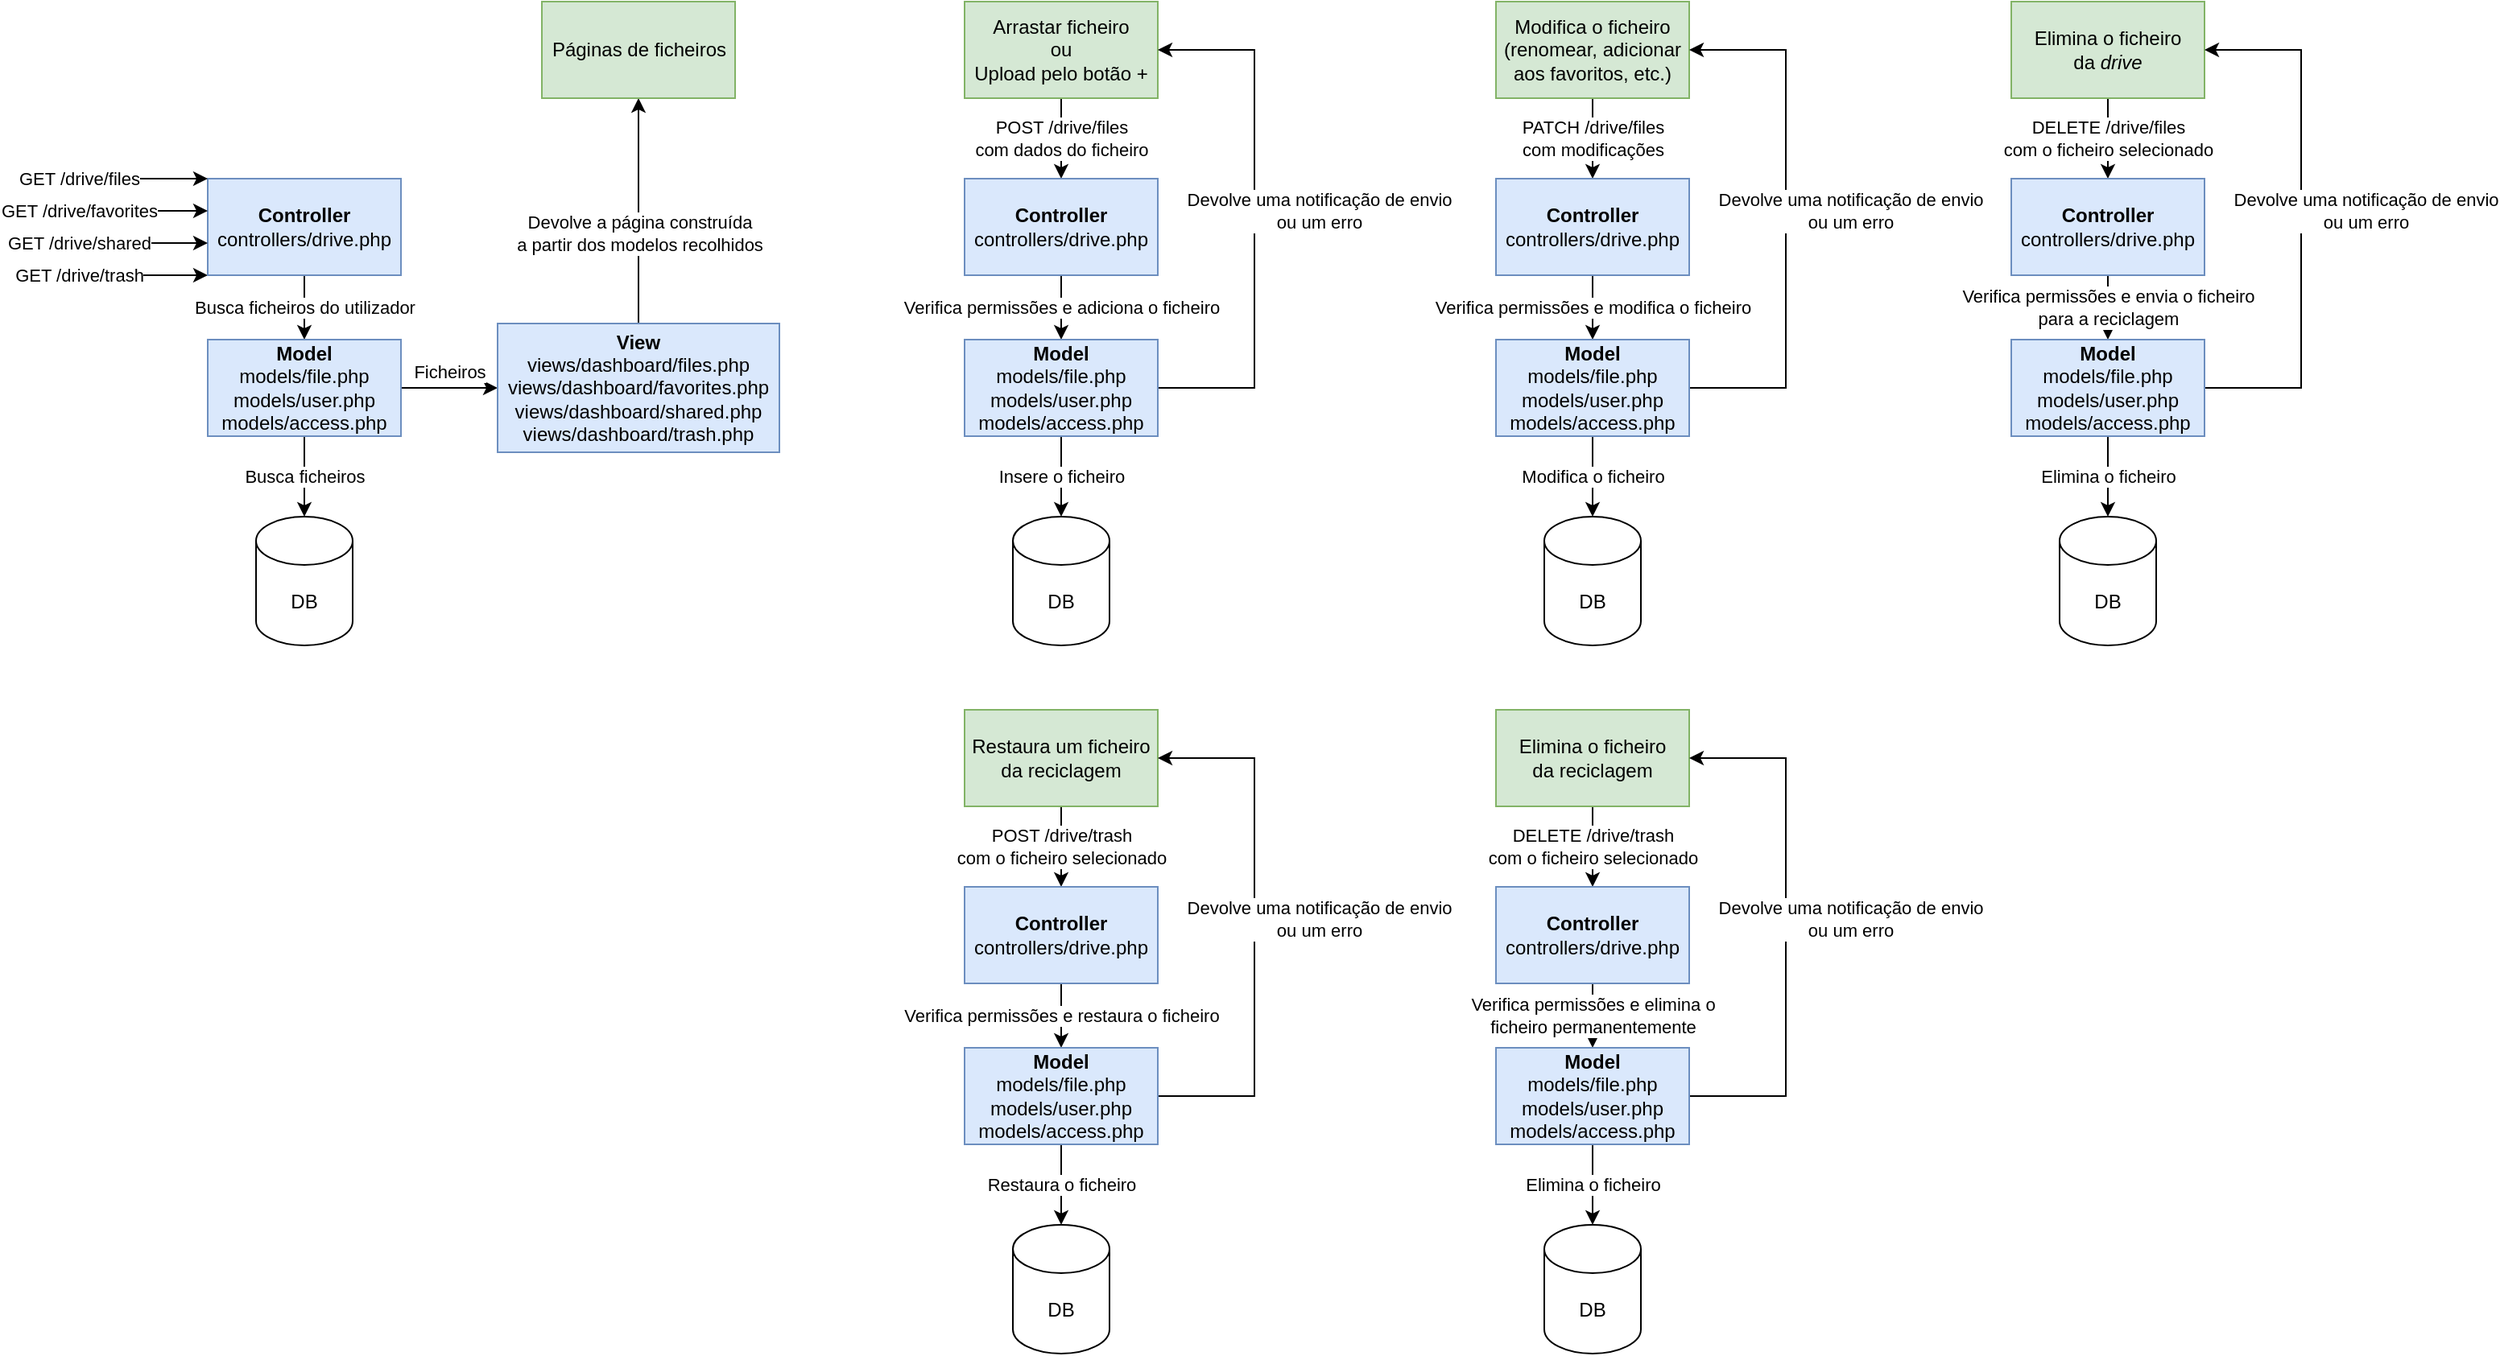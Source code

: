 <mxfile version="16.2.2" type="device"><diagram id="f63h3hfk-DI_PFLd-nH0" name="Page-1"><mxGraphModel dx="3291" dy="1878" grid="1" gridSize="10" guides="1" tooltips="1" connect="1" arrows="1" fold="1" page="1" pageScale="1" pageWidth="1700" pageHeight="1100" math="0" shadow="0"><root><mxCell id="0"/><mxCell id="1" parent="0"/><mxCell id="7WD_b7WuQylbHmAeUIXa-3" value="GET /drive/trash" style="edgeStyle=orthogonalEdgeStyle;rounded=0;orthogonalLoop=1;jettySize=auto;html=1;exitX=0;exitY=1;exitDx=0;exitDy=0;startArrow=classic;startFill=1;endArrow=none;endFill=0;" edge="1" parent="1" source="7WD_b7WuQylbHmAeUIXa-1"><mxGeometry x="0.6" relative="1" as="geometry"><mxPoint x="80" y="360" as="targetPoint"/><Array as="points"><mxPoint x="160" y="360"/><mxPoint x="160" y="360"/></Array><mxPoint as="offset"/></mxGeometry></mxCell><mxCell id="7WD_b7WuQylbHmAeUIXa-8" value="Busca ficheiros do utilizador" style="edgeStyle=orthogonalEdgeStyle;rounded=0;orthogonalLoop=1;jettySize=auto;html=1;startArrow=none;startFill=0;endArrow=classic;endFill=1;" edge="1" parent="1" source="7WD_b7WuQylbHmAeUIXa-1" target="7WD_b7WuQylbHmAeUIXa-7"><mxGeometry relative="1" as="geometry"/></mxCell><mxCell id="7WD_b7WuQylbHmAeUIXa-1" value="&lt;div&gt;&lt;b&gt;Controller&lt;/b&gt;&lt;/div&gt;&lt;div&gt;controllers/drive.php&lt;br&gt;&lt;/div&gt;" style="rounded=0;whiteSpace=wrap;html=1;fillColor=#dae8fc;strokeColor=#6c8ebf;" vertex="1" parent="1"><mxGeometry x="180" y="300" width="120" height="60" as="geometry"/></mxCell><mxCell id="7WD_b7WuQylbHmAeUIXa-4" value="GET /drive/shared" style="edgeStyle=orthogonalEdgeStyle;rounded=0;orthogonalLoop=1;jettySize=auto;html=1;exitX=0;exitY=1;exitDx=0;exitDy=0;startArrow=classic;startFill=1;endArrow=none;endFill=0;" edge="1" parent="1"><mxGeometry x="0.6" relative="1" as="geometry"><mxPoint x="80" y="340" as="targetPoint"/><mxPoint x="180" y="340" as="sourcePoint"/><Array as="points"><mxPoint x="160" y="340"/><mxPoint x="160" y="340"/></Array><mxPoint as="offset"/></mxGeometry></mxCell><mxCell id="7WD_b7WuQylbHmAeUIXa-5" value="GET /drive/favorites" style="edgeStyle=orthogonalEdgeStyle;rounded=0;orthogonalLoop=1;jettySize=auto;html=1;exitX=0;exitY=1;exitDx=0;exitDy=0;startArrow=classic;startFill=1;endArrow=none;endFill=0;" edge="1" parent="1"><mxGeometry x="0.6" relative="1" as="geometry"><mxPoint x="80" y="320" as="targetPoint"/><mxPoint x="180" y="320" as="sourcePoint"/><Array as="points"><mxPoint x="160" y="320"/><mxPoint x="160" y="320"/></Array><mxPoint as="offset"/></mxGeometry></mxCell><mxCell id="7WD_b7WuQylbHmAeUIXa-6" value="GET /drive/files" style="edgeStyle=orthogonalEdgeStyle;rounded=0;orthogonalLoop=1;jettySize=auto;html=1;exitX=0;exitY=1;exitDx=0;exitDy=0;startArrow=classic;startFill=1;endArrow=none;endFill=0;" edge="1" parent="1"><mxGeometry x="0.6" relative="1" as="geometry"><mxPoint x="80" y="300" as="targetPoint"/><mxPoint x="180" y="300" as="sourcePoint"/><Array as="points"><mxPoint x="130" y="300"/><mxPoint x="130" y="300"/></Array><mxPoint as="offset"/></mxGeometry></mxCell><mxCell id="7WD_b7WuQylbHmAeUIXa-10" value="Ficheiros" style="edgeStyle=orthogonalEdgeStyle;rounded=0;orthogonalLoop=1;jettySize=auto;html=1;startArrow=none;startFill=0;endArrow=classic;endFill=1;" edge="1" parent="1" source="7WD_b7WuQylbHmAeUIXa-7" target="7WD_b7WuQylbHmAeUIXa-9"><mxGeometry y="10" relative="1" as="geometry"><mxPoint as="offset"/></mxGeometry></mxCell><mxCell id="7WD_b7WuQylbHmAeUIXa-16" value="&lt;div&gt;Busca ficheiros&lt;/div&gt;" style="edgeStyle=orthogonalEdgeStyle;rounded=0;orthogonalLoop=1;jettySize=auto;html=1;startArrow=none;startFill=0;endArrow=classic;endFill=1;" edge="1" parent="1" source="7WD_b7WuQylbHmAeUIXa-7" target="7WD_b7WuQylbHmAeUIXa-14"><mxGeometry relative="1" as="geometry"/></mxCell><mxCell id="7WD_b7WuQylbHmAeUIXa-7" value="&lt;div&gt;&lt;b&gt;Model&lt;/b&gt;&lt;br&gt;&lt;/div&gt;&lt;div&gt;models/file.php&lt;/div&gt;&lt;div&gt;models/user.php&lt;/div&gt;&lt;div&gt;models/access.php&lt;br&gt;&lt;/div&gt;" style="rounded=0;whiteSpace=wrap;html=1;fillColor=#dae8fc;strokeColor=#6c8ebf;" vertex="1" parent="1"><mxGeometry x="180" y="400" width="120" height="60" as="geometry"/></mxCell><mxCell id="7WD_b7WuQylbHmAeUIXa-12" style="edgeStyle=orthogonalEdgeStyle;rounded=0;orthogonalLoop=1;jettySize=auto;html=1;exitX=0.5;exitY=0;exitDx=0;exitDy=0;entryX=0.5;entryY=1;entryDx=0;entryDy=0;startArrow=none;startFill=0;endArrow=classic;endFill=1;" edge="1" parent="1" source="7WD_b7WuQylbHmAeUIXa-9" target="7WD_b7WuQylbHmAeUIXa-11"><mxGeometry relative="1" as="geometry"/></mxCell><mxCell id="7WD_b7WuQylbHmAeUIXa-13" value="&lt;div&gt;Devolve a página construída &lt;br&gt;&lt;/div&gt;&lt;div&gt;a partir dos modelos recolhidos&lt;/div&gt;" style="edgeLabel;html=1;align=center;verticalAlign=middle;resizable=0;points=[];" vertex="1" connectable="0" parent="7WD_b7WuQylbHmAeUIXa-12"><mxGeometry x="-0.2" y="1" relative="1" as="geometry"><mxPoint x="1" as="offset"/></mxGeometry></mxCell><mxCell id="7WD_b7WuQylbHmAeUIXa-9" value="&lt;div&gt;&lt;b&gt;View&lt;/b&gt;&lt;br&gt;&lt;/div&gt;&lt;div&gt;views/dashboard/files.php&lt;/div&gt;&lt;div&gt;views/dashboard/favorites.php&lt;/div&gt;&lt;div&gt;views/dashboard/shared.php&lt;/div&gt;&lt;div&gt;views/dashboard/trash.php&lt;/div&gt;" style="rounded=0;whiteSpace=wrap;html=1;fillColor=#dae8fc;strokeColor=#6c8ebf;" vertex="1" parent="1"><mxGeometry x="360" y="390" width="175" height="80" as="geometry"/></mxCell><mxCell id="7WD_b7WuQylbHmAeUIXa-11" value="Páginas de ficheiros" style="rounded=0;whiteSpace=wrap;html=1;fillColor=#d5e8d4;strokeColor=#82b366;" vertex="1" parent="1"><mxGeometry x="387.5" y="190" width="120" height="60" as="geometry"/></mxCell><mxCell id="7WD_b7WuQylbHmAeUIXa-14" value="DB" style="shape=cylinder3;whiteSpace=wrap;html=1;boundedLbl=1;backgroundOutline=1;size=15;" vertex="1" parent="1"><mxGeometry x="210" y="510" width="60" height="80" as="geometry"/></mxCell><mxCell id="7WD_b7WuQylbHmAeUIXa-19" value="&lt;div&gt;POST /drive/files&lt;/div&gt;&lt;div&gt;com dados do ficheiro&lt;br&gt;&lt;/div&gt;" style="edgeStyle=orthogonalEdgeStyle;rounded=0;orthogonalLoop=1;jettySize=auto;html=1;startArrow=none;startFill=0;endArrow=classic;endFill=1;" edge="1" parent="1" source="7WD_b7WuQylbHmAeUIXa-17" target="7WD_b7WuQylbHmAeUIXa-18"><mxGeometry relative="1" as="geometry"/></mxCell><mxCell id="7WD_b7WuQylbHmAeUIXa-17" value="&lt;div&gt;Arrastar ficheiro&lt;/div&gt;&lt;div&gt;ou&lt;/div&gt;&lt;div&gt;Upload pelo botão +&lt;br&gt;&lt;/div&gt;" style="rounded=0;whiteSpace=wrap;html=1;fillColor=#d5e8d4;strokeColor=#82b366;" vertex="1" parent="1"><mxGeometry x="650" y="190" width="120" height="60" as="geometry"/></mxCell><mxCell id="7WD_b7WuQylbHmAeUIXa-22" value="Verifica permissões e adiciona o ficheiro" style="edgeStyle=orthogonalEdgeStyle;rounded=0;orthogonalLoop=1;jettySize=auto;html=1;startArrow=none;startFill=0;endArrow=classic;endFill=1;" edge="1" parent="1" source="7WD_b7WuQylbHmAeUIXa-18" target="7WD_b7WuQylbHmAeUIXa-20"><mxGeometry relative="1" as="geometry"/></mxCell><mxCell id="7WD_b7WuQylbHmAeUIXa-18" value="&lt;div&gt;&lt;b&gt;Controller&lt;/b&gt;&lt;/div&gt;&lt;div&gt;controllers/drive.php&lt;br&gt;&lt;/div&gt;" style="rounded=0;whiteSpace=wrap;html=1;fillColor=#dae8fc;strokeColor=#6c8ebf;" vertex="1" parent="1"><mxGeometry x="650" y="300" width="120" height="60" as="geometry"/></mxCell><mxCell id="7WD_b7WuQylbHmAeUIXa-24" value="Insere o ficheiro" style="edgeStyle=orthogonalEdgeStyle;rounded=0;orthogonalLoop=1;jettySize=auto;html=1;startArrow=none;startFill=0;endArrow=classic;endFill=1;" edge="1" parent="1" source="7WD_b7WuQylbHmAeUIXa-20" target="7WD_b7WuQylbHmAeUIXa-23"><mxGeometry relative="1" as="geometry"/></mxCell><mxCell id="7WD_b7WuQylbHmAeUIXa-25" style="edgeStyle=orthogonalEdgeStyle;rounded=0;orthogonalLoop=1;jettySize=auto;html=1;startArrow=none;startFill=0;endArrow=classic;endFill=1;entryX=1;entryY=0.5;entryDx=0;entryDy=0;" edge="1" parent="1" source="7WD_b7WuQylbHmAeUIXa-20" target="7WD_b7WuQylbHmAeUIXa-17"><mxGeometry relative="1" as="geometry"><mxPoint x="860" y="220" as="targetPoint"/><Array as="points"><mxPoint x="830" y="430"/><mxPoint x="830" y="220"/></Array></mxGeometry></mxCell><mxCell id="7WD_b7WuQylbHmAeUIXa-26" value="&lt;div&gt;Devolve uma notificação de envio&lt;/div&gt;&lt;div&gt;ou um erro&lt;br&gt;&lt;/div&gt;" style="edgeLabel;html=1;align=center;verticalAlign=middle;resizable=0;points=[];" vertex="1" connectable="0" parent="7WD_b7WuQylbHmAeUIXa-25"><mxGeometry x="0.091" y="-3" relative="1" as="geometry"><mxPoint x="37" y="10" as="offset"/></mxGeometry></mxCell><mxCell id="7WD_b7WuQylbHmAeUIXa-20" value="&lt;div&gt;&lt;b&gt;Model&lt;/b&gt;&lt;br&gt;&lt;/div&gt;&lt;div&gt;models/file.php&lt;/div&gt;&lt;div&gt;models/user.php&lt;/div&gt;&lt;div&gt;models/access.php&lt;br&gt;&lt;/div&gt;" style="rounded=0;whiteSpace=wrap;html=1;fillColor=#dae8fc;strokeColor=#6c8ebf;" vertex="1" parent="1"><mxGeometry x="650" y="400" width="120" height="60" as="geometry"/></mxCell><mxCell id="7WD_b7WuQylbHmAeUIXa-23" value="DB" style="shape=cylinder3;whiteSpace=wrap;html=1;boundedLbl=1;backgroundOutline=1;size=15;" vertex="1" parent="1"><mxGeometry x="680" y="510" width="60" height="80" as="geometry"/></mxCell><mxCell id="7WD_b7WuQylbHmAeUIXa-27" value="&lt;div&gt;PATCH /drive/files&lt;/div&gt;&lt;div&gt;com modificações&lt;br&gt;&lt;/div&gt;" style="edgeStyle=orthogonalEdgeStyle;rounded=0;orthogonalLoop=1;jettySize=auto;html=1;startArrow=none;startFill=0;endArrow=classic;endFill=1;" edge="1" parent="1" source="7WD_b7WuQylbHmAeUIXa-28" target="7WD_b7WuQylbHmAeUIXa-30"><mxGeometry relative="1" as="geometry"/></mxCell><mxCell id="7WD_b7WuQylbHmAeUIXa-28" value="&lt;div&gt;Modifica o ficheiro&lt;/div&gt;&lt;div&gt;(renomear, adicionar aos favoritos, etc.)&lt;br&gt;&lt;/div&gt;" style="rounded=0;whiteSpace=wrap;html=1;fillColor=#d5e8d4;strokeColor=#82b366;" vertex="1" parent="1"><mxGeometry x="980" y="190" width="120" height="60" as="geometry"/></mxCell><mxCell id="7WD_b7WuQylbHmAeUIXa-29" value="Verifica permissões e modifica o ficheiro" style="edgeStyle=orthogonalEdgeStyle;rounded=0;orthogonalLoop=1;jettySize=auto;html=1;startArrow=none;startFill=0;endArrow=classic;endFill=1;" edge="1" parent="1" source="7WD_b7WuQylbHmAeUIXa-30" target="7WD_b7WuQylbHmAeUIXa-34"><mxGeometry relative="1" as="geometry"/></mxCell><mxCell id="7WD_b7WuQylbHmAeUIXa-30" value="&lt;div&gt;&lt;b&gt;Controller&lt;/b&gt;&lt;/div&gt;&lt;div&gt;controllers/drive.php&lt;br&gt;&lt;/div&gt;" style="rounded=0;whiteSpace=wrap;html=1;fillColor=#dae8fc;strokeColor=#6c8ebf;" vertex="1" parent="1"><mxGeometry x="980" y="300" width="120" height="60" as="geometry"/></mxCell><mxCell id="7WD_b7WuQylbHmAeUIXa-31" value="Modifica o ficheiro" style="edgeStyle=orthogonalEdgeStyle;rounded=0;orthogonalLoop=1;jettySize=auto;html=1;startArrow=none;startFill=0;endArrow=classic;endFill=1;" edge="1" parent="1" source="7WD_b7WuQylbHmAeUIXa-34" target="7WD_b7WuQylbHmAeUIXa-35"><mxGeometry relative="1" as="geometry"/></mxCell><mxCell id="7WD_b7WuQylbHmAeUIXa-32" style="edgeStyle=orthogonalEdgeStyle;rounded=0;orthogonalLoop=1;jettySize=auto;html=1;startArrow=none;startFill=0;endArrow=classic;endFill=1;entryX=1;entryY=0.5;entryDx=0;entryDy=0;" edge="1" parent="1" source="7WD_b7WuQylbHmAeUIXa-34" target="7WD_b7WuQylbHmAeUIXa-28"><mxGeometry relative="1" as="geometry"><mxPoint x="1190" y="220" as="targetPoint"/><Array as="points"><mxPoint x="1160" y="430"/><mxPoint x="1160" y="220"/></Array></mxGeometry></mxCell><mxCell id="7WD_b7WuQylbHmAeUIXa-33" value="&lt;div&gt;Devolve uma notificação de envio&lt;/div&gt;&lt;div&gt;ou um erro&lt;br&gt;&lt;/div&gt;" style="edgeLabel;html=1;align=center;verticalAlign=middle;resizable=0;points=[];" vertex="1" connectable="0" parent="7WD_b7WuQylbHmAeUIXa-32"><mxGeometry x="0.091" y="-3" relative="1" as="geometry"><mxPoint x="37" y="10" as="offset"/></mxGeometry></mxCell><mxCell id="7WD_b7WuQylbHmAeUIXa-34" value="&lt;div&gt;&lt;b&gt;Model&lt;/b&gt;&lt;br&gt;&lt;/div&gt;&lt;div&gt;models/file.php&lt;/div&gt;&lt;div&gt;models/user.php&lt;/div&gt;&lt;div&gt;models/access.php&lt;br&gt;&lt;/div&gt;" style="rounded=0;whiteSpace=wrap;html=1;fillColor=#dae8fc;strokeColor=#6c8ebf;" vertex="1" parent="1"><mxGeometry x="980" y="400" width="120" height="60" as="geometry"/></mxCell><mxCell id="7WD_b7WuQylbHmAeUIXa-35" value="DB" style="shape=cylinder3;whiteSpace=wrap;html=1;boundedLbl=1;backgroundOutline=1;size=15;" vertex="1" parent="1"><mxGeometry x="1010" y="510" width="60" height="80" as="geometry"/></mxCell><mxCell id="7WD_b7WuQylbHmAeUIXa-36" value="&lt;div&gt;DELETE /drive/files&lt;/div&gt;&lt;div&gt;com o ficheiro selecionado&lt;br&gt;&lt;/div&gt;" style="edgeStyle=orthogonalEdgeStyle;rounded=0;orthogonalLoop=1;jettySize=auto;html=1;startArrow=none;startFill=0;endArrow=classic;endFill=1;" edge="1" parent="1" source="7WD_b7WuQylbHmAeUIXa-37" target="7WD_b7WuQylbHmAeUIXa-39"><mxGeometry relative="1" as="geometry"/></mxCell><mxCell id="7WD_b7WuQylbHmAeUIXa-37" value="&lt;div&gt;Elimina o ficheiro&lt;/div&gt;&lt;div&gt;da &lt;i&gt;drive&lt;/i&gt;&lt;br&gt;&lt;/div&gt;" style="rounded=0;whiteSpace=wrap;html=1;fillColor=#d5e8d4;strokeColor=#82b366;" vertex="1" parent="1"><mxGeometry x="1300" y="190" width="120" height="60" as="geometry"/></mxCell><mxCell id="7WD_b7WuQylbHmAeUIXa-38" value="&lt;div&gt;Verifica permissões e envia o ficheiro&lt;/div&gt;&lt;div&gt;para a reciclagem&lt;br&gt;&lt;/div&gt;" style="edgeStyle=orthogonalEdgeStyle;rounded=0;orthogonalLoop=1;jettySize=auto;html=1;startArrow=none;startFill=0;endArrow=classic;endFill=1;" edge="1" parent="1" source="7WD_b7WuQylbHmAeUIXa-39" target="7WD_b7WuQylbHmAeUIXa-43"><mxGeometry relative="1" as="geometry"/></mxCell><mxCell id="7WD_b7WuQylbHmAeUIXa-39" value="&lt;div&gt;&lt;b&gt;Controller&lt;/b&gt;&lt;/div&gt;&lt;div&gt;controllers/drive.php&lt;br&gt;&lt;/div&gt;" style="rounded=0;whiteSpace=wrap;html=1;fillColor=#dae8fc;strokeColor=#6c8ebf;" vertex="1" parent="1"><mxGeometry x="1300" y="300" width="120" height="60" as="geometry"/></mxCell><mxCell id="7WD_b7WuQylbHmAeUIXa-40" value="Elimina o ficheiro" style="edgeStyle=orthogonalEdgeStyle;rounded=0;orthogonalLoop=1;jettySize=auto;html=1;startArrow=none;startFill=0;endArrow=classic;endFill=1;" edge="1" parent="1" source="7WD_b7WuQylbHmAeUIXa-43" target="7WD_b7WuQylbHmAeUIXa-44"><mxGeometry relative="1" as="geometry"/></mxCell><mxCell id="7WD_b7WuQylbHmAeUIXa-41" style="edgeStyle=orthogonalEdgeStyle;rounded=0;orthogonalLoop=1;jettySize=auto;html=1;startArrow=none;startFill=0;endArrow=classic;endFill=1;entryX=1;entryY=0.5;entryDx=0;entryDy=0;" edge="1" parent="1" source="7WD_b7WuQylbHmAeUIXa-43" target="7WD_b7WuQylbHmAeUIXa-37"><mxGeometry relative="1" as="geometry"><mxPoint x="1510" y="220" as="targetPoint"/><Array as="points"><mxPoint x="1480" y="430"/><mxPoint x="1480" y="220"/></Array></mxGeometry></mxCell><mxCell id="7WD_b7WuQylbHmAeUIXa-42" value="&lt;div&gt;Devolve uma notificação de envio&lt;/div&gt;&lt;div&gt;ou um erro&lt;br&gt;&lt;/div&gt;" style="edgeLabel;html=1;align=center;verticalAlign=middle;resizable=0;points=[];" vertex="1" connectable="0" parent="7WD_b7WuQylbHmAeUIXa-41"><mxGeometry x="0.091" y="-3" relative="1" as="geometry"><mxPoint x="37" y="10" as="offset"/></mxGeometry></mxCell><mxCell id="7WD_b7WuQylbHmAeUIXa-43" value="&lt;div&gt;&lt;b&gt;Model&lt;/b&gt;&lt;br&gt;&lt;/div&gt;&lt;div&gt;models/file.php&lt;/div&gt;&lt;div&gt;models/user.php&lt;/div&gt;&lt;div&gt;models/access.php&lt;br&gt;&lt;/div&gt;" style="rounded=0;whiteSpace=wrap;html=1;fillColor=#dae8fc;strokeColor=#6c8ebf;" vertex="1" parent="1"><mxGeometry x="1300" y="400" width="120" height="60" as="geometry"/></mxCell><mxCell id="7WD_b7WuQylbHmAeUIXa-44" value="DB" style="shape=cylinder3;whiteSpace=wrap;html=1;boundedLbl=1;backgroundOutline=1;size=15;" vertex="1" parent="1"><mxGeometry x="1330" y="510" width="60" height="80" as="geometry"/></mxCell><mxCell id="7WD_b7WuQylbHmAeUIXa-45" value="&lt;div&gt;POST /drive/trash&lt;/div&gt;&lt;div&gt;com o ficheiro selecionado&lt;br&gt;&lt;/div&gt;" style="edgeStyle=orthogonalEdgeStyle;rounded=0;orthogonalLoop=1;jettySize=auto;html=1;startArrow=none;startFill=0;endArrow=classic;endFill=1;" edge="1" parent="1" source="7WD_b7WuQylbHmAeUIXa-46" target="7WD_b7WuQylbHmAeUIXa-48"><mxGeometry relative="1" as="geometry"/></mxCell><mxCell id="7WD_b7WuQylbHmAeUIXa-46" value="Restaura um ficheiro da reciclagem" style="rounded=0;whiteSpace=wrap;html=1;fillColor=#d5e8d4;strokeColor=#82b366;" vertex="1" parent="1"><mxGeometry x="650" y="630" width="120" height="60" as="geometry"/></mxCell><mxCell id="7WD_b7WuQylbHmAeUIXa-47" value="&lt;div&gt;Verifica permissões e restaura o ficheiro&lt;br&gt;&lt;/div&gt;" style="edgeStyle=orthogonalEdgeStyle;rounded=0;orthogonalLoop=1;jettySize=auto;html=1;startArrow=none;startFill=0;endArrow=classic;endFill=1;" edge="1" parent="1" source="7WD_b7WuQylbHmAeUIXa-48" target="7WD_b7WuQylbHmAeUIXa-52"><mxGeometry relative="1" as="geometry"/></mxCell><mxCell id="7WD_b7WuQylbHmAeUIXa-48" value="&lt;div&gt;&lt;b&gt;Controller&lt;/b&gt;&lt;/div&gt;&lt;div&gt;controllers/drive.php&lt;br&gt;&lt;/div&gt;" style="rounded=0;whiteSpace=wrap;html=1;fillColor=#dae8fc;strokeColor=#6c8ebf;" vertex="1" parent="1"><mxGeometry x="650" y="740" width="120" height="60" as="geometry"/></mxCell><mxCell id="7WD_b7WuQylbHmAeUIXa-49" value="Restaura o ficheiro" style="edgeStyle=orthogonalEdgeStyle;rounded=0;orthogonalLoop=1;jettySize=auto;html=1;startArrow=none;startFill=0;endArrow=classic;endFill=1;" edge="1" parent="1" source="7WD_b7WuQylbHmAeUIXa-52" target="7WD_b7WuQylbHmAeUIXa-53"><mxGeometry relative="1" as="geometry"/></mxCell><mxCell id="7WD_b7WuQylbHmAeUIXa-50" style="edgeStyle=orthogonalEdgeStyle;rounded=0;orthogonalLoop=1;jettySize=auto;html=1;startArrow=none;startFill=0;endArrow=classic;endFill=1;entryX=1;entryY=0.5;entryDx=0;entryDy=0;" edge="1" parent="1" source="7WD_b7WuQylbHmAeUIXa-52" target="7WD_b7WuQylbHmAeUIXa-46"><mxGeometry relative="1" as="geometry"><mxPoint x="860" y="660" as="targetPoint"/><Array as="points"><mxPoint x="830" y="870"/><mxPoint x="830" y="660"/></Array></mxGeometry></mxCell><mxCell id="7WD_b7WuQylbHmAeUIXa-51" value="&lt;div&gt;Devolve uma notificação de envio&lt;/div&gt;&lt;div&gt;ou um erro&lt;br&gt;&lt;/div&gt;" style="edgeLabel;html=1;align=center;verticalAlign=middle;resizable=0;points=[];" vertex="1" connectable="0" parent="7WD_b7WuQylbHmAeUIXa-50"><mxGeometry x="0.091" y="-3" relative="1" as="geometry"><mxPoint x="37" y="10" as="offset"/></mxGeometry></mxCell><mxCell id="7WD_b7WuQylbHmAeUIXa-52" value="&lt;div&gt;&lt;b&gt;Model&lt;/b&gt;&lt;br&gt;&lt;/div&gt;&lt;div&gt;models/file.php&lt;/div&gt;&lt;div&gt;models/user.php&lt;/div&gt;&lt;div&gt;models/access.php&lt;br&gt;&lt;/div&gt;" style="rounded=0;whiteSpace=wrap;html=1;fillColor=#dae8fc;strokeColor=#6c8ebf;" vertex="1" parent="1"><mxGeometry x="650" y="840" width="120" height="60" as="geometry"/></mxCell><mxCell id="7WD_b7WuQylbHmAeUIXa-53" value="DB" style="shape=cylinder3;whiteSpace=wrap;html=1;boundedLbl=1;backgroundOutline=1;size=15;" vertex="1" parent="1"><mxGeometry x="680" y="950" width="60" height="80" as="geometry"/></mxCell><mxCell id="7WD_b7WuQylbHmAeUIXa-54" value="&lt;div&gt;DELETE /drive/trash&lt;/div&gt;&lt;div&gt;com o ficheiro selecionado&lt;br&gt;&lt;/div&gt;" style="edgeStyle=orthogonalEdgeStyle;rounded=0;orthogonalLoop=1;jettySize=auto;html=1;startArrow=none;startFill=0;endArrow=classic;endFill=1;" edge="1" parent="1" source="7WD_b7WuQylbHmAeUIXa-55" target="7WD_b7WuQylbHmAeUIXa-57"><mxGeometry relative="1" as="geometry"/></mxCell><mxCell id="7WD_b7WuQylbHmAeUIXa-55" value="&lt;div&gt;Elimina o ficheiro&lt;/div&gt;&lt;div&gt;da reciclagem&lt;br&gt;&lt;/div&gt;" style="rounded=0;whiteSpace=wrap;html=1;fillColor=#d5e8d4;strokeColor=#82b366;" vertex="1" parent="1"><mxGeometry x="980" y="630" width="120" height="60" as="geometry"/></mxCell><mxCell id="7WD_b7WuQylbHmAeUIXa-56" value="&lt;div&gt;Verifica permissões e elimina o&lt;/div&gt;&lt;div&gt;ficheiro permanentemente&lt;br&gt;&lt;/div&gt;" style="edgeStyle=orthogonalEdgeStyle;rounded=0;orthogonalLoop=1;jettySize=auto;html=1;startArrow=none;startFill=0;endArrow=classic;endFill=1;" edge="1" parent="1" source="7WD_b7WuQylbHmAeUIXa-57" target="7WD_b7WuQylbHmAeUIXa-61"><mxGeometry relative="1" as="geometry"/></mxCell><mxCell id="7WD_b7WuQylbHmAeUIXa-57" value="&lt;div&gt;&lt;b&gt;Controller&lt;/b&gt;&lt;/div&gt;&lt;div&gt;controllers/drive.php&lt;br&gt;&lt;/div&gt;" style="rounded=0;whiteSpace=wrap;html=1;fillColor=#dae8fc;strokeColor=#6c8ebf;" vertex="1" parent="1"><mxGeometry x="980" y="740" width="120" height="60" as="geometry"/></mxCell><mxCell id="7WD_b7WuQylbHmAeUIXa-58" value="Elimina o ficheiro" style="edgeStyle=orthogonalEdgeStyle;rounded=0;orthogonalLoop=1;jettySize=auto;html=1;startArrow=none;startFill=0;endArrow=classic;endFill=1;" edge="1" parent="1" source="7WD_b7WuQylbHmAeUIXa-61" target="7WD_b7WuQylbHmAeUIXa-62"><mxGeometry relative="1" as="geometry"/></mxCell><mxCell id="7WD_b7WuQylbHmAeUIXa-59" style="edgeStyle=orthogonalEdgeStyle;rounded=0;orthogonalLoop=1;jettySize=auto;html=1;startArrow=none;startFill=0;endArrow=classic;endFill=1;entryX=1;entryY=0.5;entryDx=0;entryDy=0;" edge="1" parent="1" source="7WD_b7WuQylbHmAeUIXa-61" target="7WD_b7WuQylbHmAeUIXa-55"><mxGeometry relative="1" as="geometry"><mxPoint x="1190" y="660" as="targetPoint"/><Array as="points"><mxPoint x="1160" y="870"/><mxPoint x="1160" y="660"/></Array></mxGeometry></mxCell><mxCell id="7WD_b7WuQylbHmAeUIXa-60" value="&lt;div&gt;Devolve uma notificação de envio&lt;/div&gt;&lt;div&gt;ou um erro&lt;br&gt;&lt;/div&gt;" style="edgeLabel;html=1;align=center;verticalAlign=middle;resizable=0;points=[];" vertex="1" connectable="0" parent="7WD_b7WuQylbHmAeUIXa-59"><mxGeometry x="0.091" y="-3" relative="1" as="geometry"><mxPoint x="37" y="10" as="offset"/></mxGeometry></mxCell><mxCell id="7WD_b7WuQylbHmAeUIXa-61" value="&lt;div&gt;&lt;b&gt;Model&lt;/b&gt;&lt;br&gt;&lt;/div&gt;&lt;div&gt;models/file.php&lt;/div&gt;&lt;div&gt;models/user.php&lt;/div&gt;&lt;div&gt;models/access.php&lt;br&gt;&lt;/div&gt;" style="rounded=0;whiteSpace=wrap;html=1;fillColor=#dae8fc;strokeColor=#6c8ebf;" vertex="1" parent="1"><mxGeometry x="980" y="840" width="120" height="60" as="geometry"/></mxCell><mxCell id="7WD_b7WuQylbHmAeUIXa-62" value="DB" style="shape=cylinder3;whiteSpace=wrap;html=1;boundedLbl=1;backgroundOutline=1;size=15;" vertex="1" parent="1"><mxGeometry x="1010" y="950" width="60" height="80" as="geometry"/></mxCell></root></mxGraphModel></diagram></mxfile>
